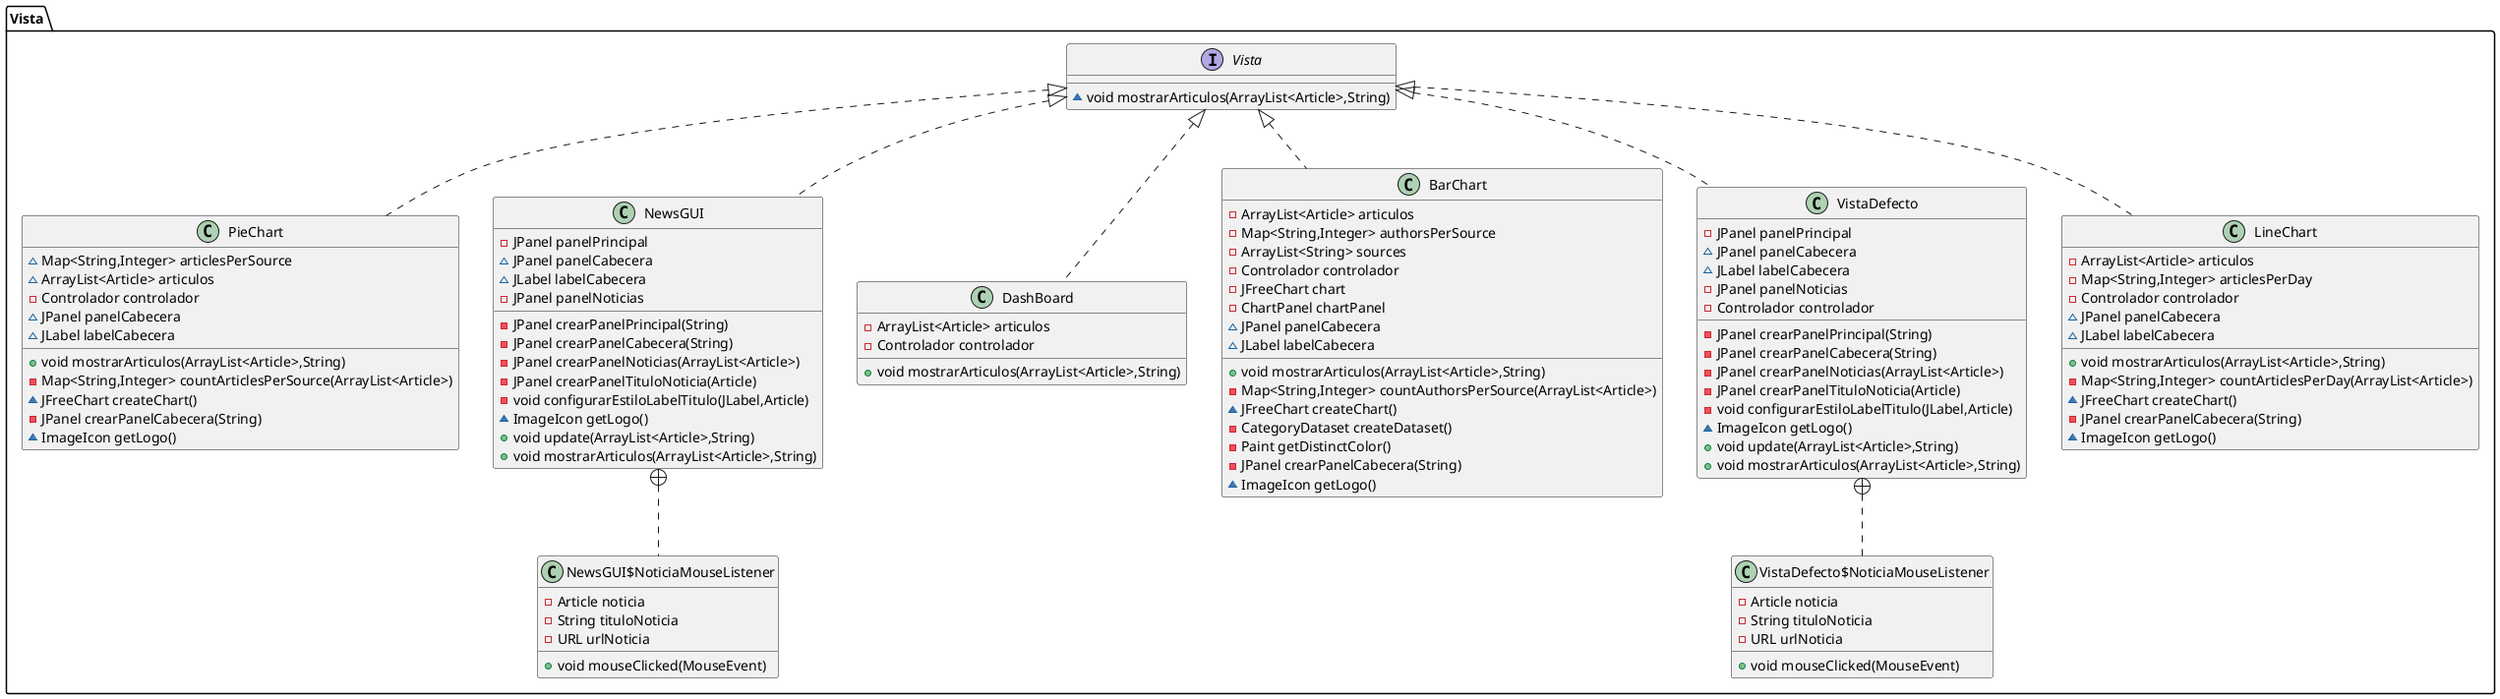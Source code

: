 @startuml
class Vista.PieChart implements Vista.Vista {
~ Map<String,Integer> articlesPerSource
~ ArrayList<Article> articulos
- Controlador controlador
~ JPanel panelCabecera
~ JLabel labelCabecera
+ void mostrarArticulos(ArrayList<Article>,String)
- Map<String,Integer> countArticlesPerSource(ArrayList<Article>)
~ JFreeChart createChart()
- JPanel crearPanelCabecera(String)
~ ImageIcon getLogo()
}
class Vista.NewsGUI  implements Vista.Vista{
- JPanel panelPrincipal
~ JPanel panelCabecera
~ JLabel labelCabecera
- JPanel panelNoticias
- JPanel crearPanelPrincipal(String)
- JPanel crearPanelCabecera(String)
- JPanel crearPanelNoticias(ArrayList<Article>)
- JPanel crearPanelTituloNoticia(Article)
- void configurarEstiloLabelTitulo(JLabel,Article)
~ ImageIcon getLogo()
+ void update(ArrayList<Article>,String)
+ void mostrarArticulos(ArrayList<Article>,String)
}
class Vista.NewsGUI$NoticiaMouseListener {
- Article noticia
- String tituloNoticia
- URL urlNoticia
+ void mouseClicked(MouseEvent)
}
class Vista.DashBoard  implements Vista.Vista{
- ArrayList<Article> articulos
- Controlador controlador
+ void mostrarArticulos(ArrayList<Article>,String)
}
class Vista.BarChart  implements Vista.Vista{
- ArrayList<Article> articulos
- Map<String,Integer> authorsPerSource
- ArrayList<String> sources
- Controlador controlador
- JFreeChart chart
- ChartPanel chartPanel
~ JPanel panelCabecera
~ JLabel labelCabecera
+ void mostrarArticulos(ArrayList<Article>,String)
- Map<String,Integer> countAuthorsPerSource(ArrayList<Article>)
~ JFreeChart createChart()
- CategoryDataset createDataset()
- Paint getDistinctColor()
- JPanel crearPanelCabecera(String)
~ ImageIcon getLogo()
}
class Vista.VistaDefecto  implements Vista.Vista{
- JPanel panelPrincipal
~ JPanel panelCabecera
~ JLabel labelCabecera
- JPanel panelNoticias
- Controlador controlador
- JPanel crearPanelPrincipal(String)
- JPanel crearPanelCabecera(String)
- JPanel crearPanelNoticias(ArrayList<Article>)
- JPanel crearPanelTituloNoticia(Article)
- void configurarEstiloLabelTitulo(JLabel,Article)
~ ImageIcon getLogo()
+ void update(ArrayList<Article>,String)
+ void mostrarArticulos(ArrayList<Article>,String)
}
class Vista.VistaDefecto$NoticiaMouseListener {
- Article noticia
- String tituloNoticia
- URL urlNoticia
+ void mouseClicked(MouseEvent)
}
interface Vista.Vista {
~ void mostrarArticulos(ArrayList<Article>,String)
}
class Vista.LineChart  implements Vista.Vista{
- ArrayList<Article> articulos
- Map<String,Integer> articlesPerDay
- Controlador controlador
~ JPanel panelCabecera
~ JLabel labelCabecera
+ void mostrarArticulos(ArrayList<Article>,String)
- Map<String,Integer> countArticlesPerDay(ArrayList<Article>)
~ JFreeChart createChart()
- JPanel crearPanelCabecera(String)
~ ImageIcon getLogo()
}



Vista.NewsGUI +.. Vista.NewsGUI$NoticiaMouseListener
Vista.VistaDefecto +.. Vista.VistaDefecto$NoticiaMouseListener
@enduml